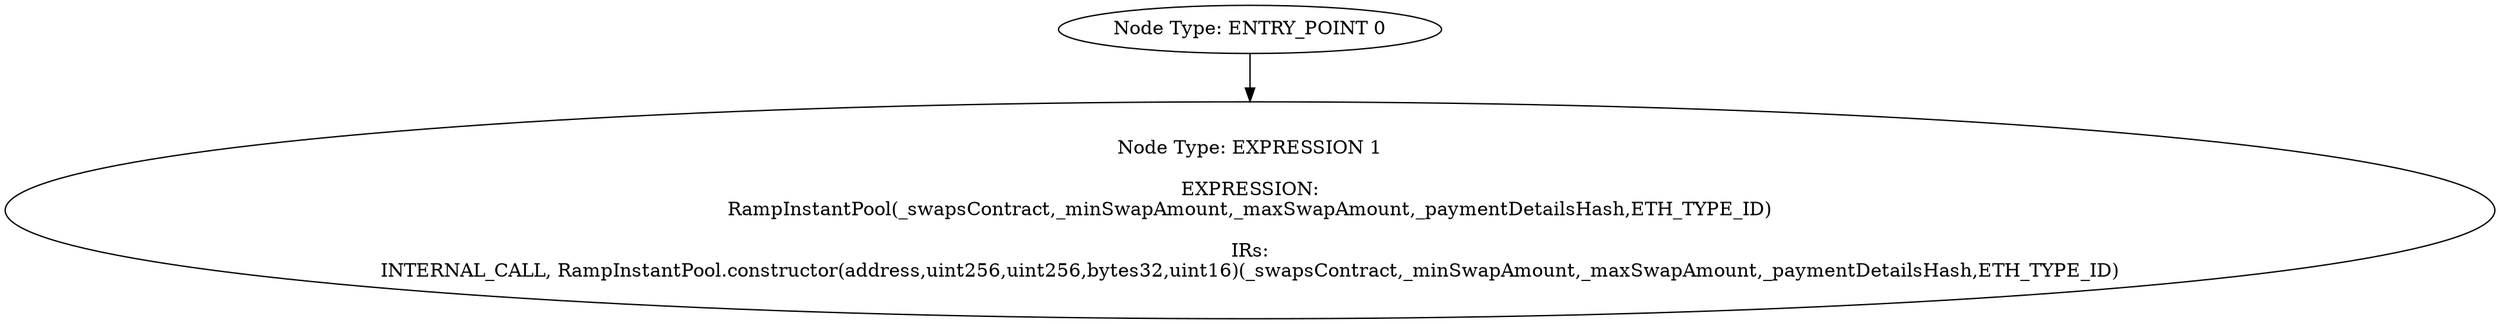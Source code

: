 digraph{
0[label="Node Type: ENTRY_POINT 0
"];
0->1;
1[label="Node Type: EXPRESSION 1

EXPRESSION:
RampInstantPool(_swapsContract,_minSwapAmount,_maxSwapAmount,_paymentDetailsHash,ETH_TYPE_ID)

IRs:
INTERNAL_CALL, RampInstantPool.constructor(address,uint256,uint256,bytes32,uint16)(_swapsContract,_minSwapAmount,_maxSwapAmount,_paymentDetailsHash,ETH_TYPE_ID)"];
}
